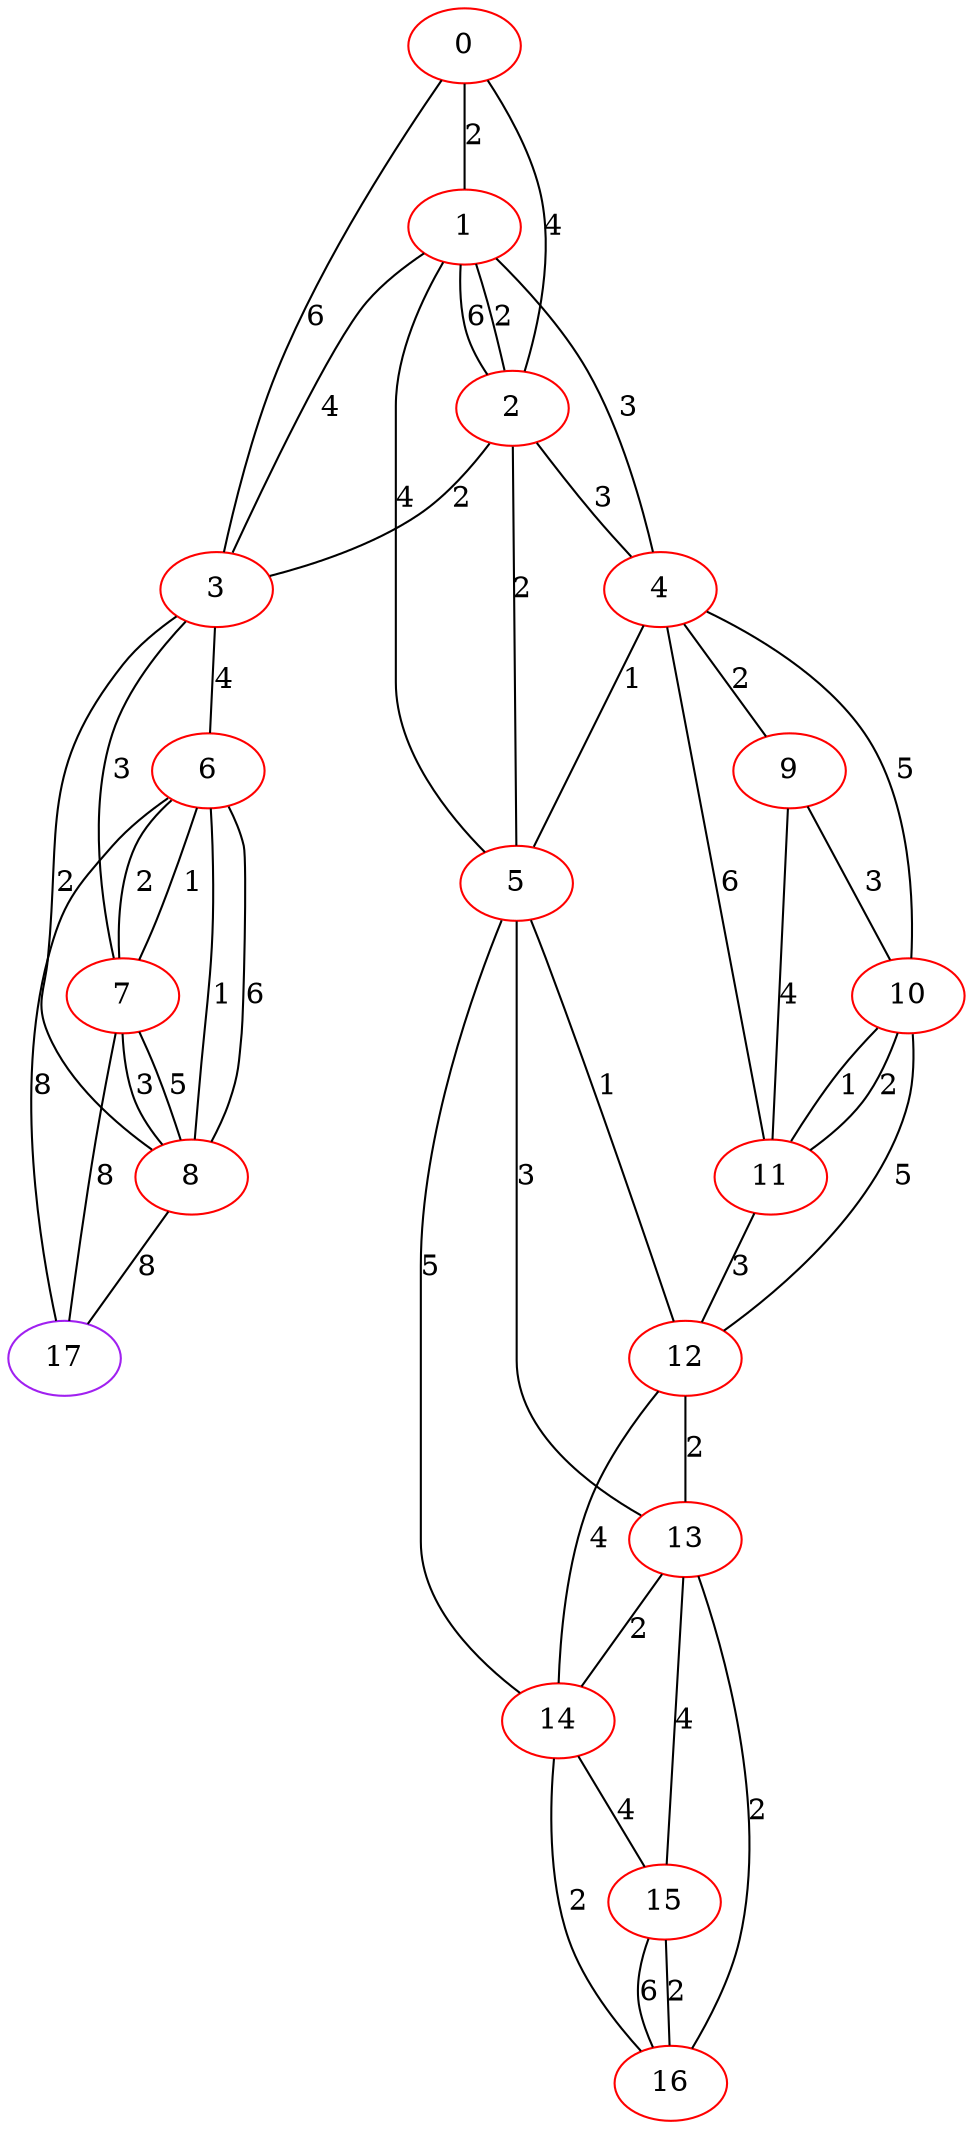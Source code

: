 graph "" {
0 [color=red, weight=1];
1 [color=red, weight=1];
2 [color=red, weight=1];
3 [color=red, weight=1];
4 [color=red, weight=1];
5 [color=red, weight=1];
6 [color=red, weight=1];
7 [color=red, weight=1];
8 [color=red, weight=1];
9 [color=red, weight=1];
10 [color=red, weight=1];
11 [color=red, weight=1];
12 [color=red, weight=1];
13 [color=red, weight=1];
14 [color=red, weight=1];
15 [color=red, weight=1];
16 [color=red, weight=1];
17 [color=purple, weight=4];
0 -- 1  [key=0, label=2];
0 -- 2  [key=0, label=4];
0 -- 3  [key=0, label=6];
1 -- 2  [key=0, label=6];
1 -- 2  [key=1, label=2];
1 -- 3  [key=0, label=4];
1 -- 4  [key=0, label=3];
1 -- 5  [key=0, label=4];
2 -- 3  [key=0, label=2];
2 -- 4  [key=0, label=3];
2 -- 5  [key=0, label=2];
3 -- 6  [key=0, label=4];
3 -- 7  [key=0, label=3];
3 -- 8  [key=0, label=2];
4 -- 5  [key=0, label=1];
4 -- 9  [key=0, label=2];
4 -- 10  [key=0, label=5];
4 -- 11  [key=0, label=6];
5 -- 12  [key=0, label=1];
5 -- 13  [key=0, label=3];
5 -- 14  [key=0, label=5];
6 -- 8  [key=0, label=1];
6 -- 8  [key=1, label=6];
6 -- 17  [key=0, label=8];
6 -- 7  [key=0, label=2];
6 -- 7  [key=1, label=1];
7 -- 8  [key=0, label=3];
7 -- 8  [key=1, label=5];
7 -- 17  [key=0, label=8];
8 -- 17  [key=0, label=8];
9 -- 10  [key=0, label=3];
9 -- 11  [key=0, label=4];
10 -- 11  [key=0, label=2];
10 -- 11  [key=1, label=1];
10 -- 12  [key=0, label=5];
11 -- 12  [key=0, label=3];
12 -- 14  [key=0, label=4];
12 -- 13  [key=0, label=2];
13 -- 16  [key=0, label=2];
13 -- 14  [key=0, label=2];
13 -- 15  [key=0, label=4];
14 -- 16  [key=0, label=2];
14 -- 15  [key=0, label=4];
15 -- 16  [key=0, label=6];
15 -- 16  [key=1, label=2];
}
